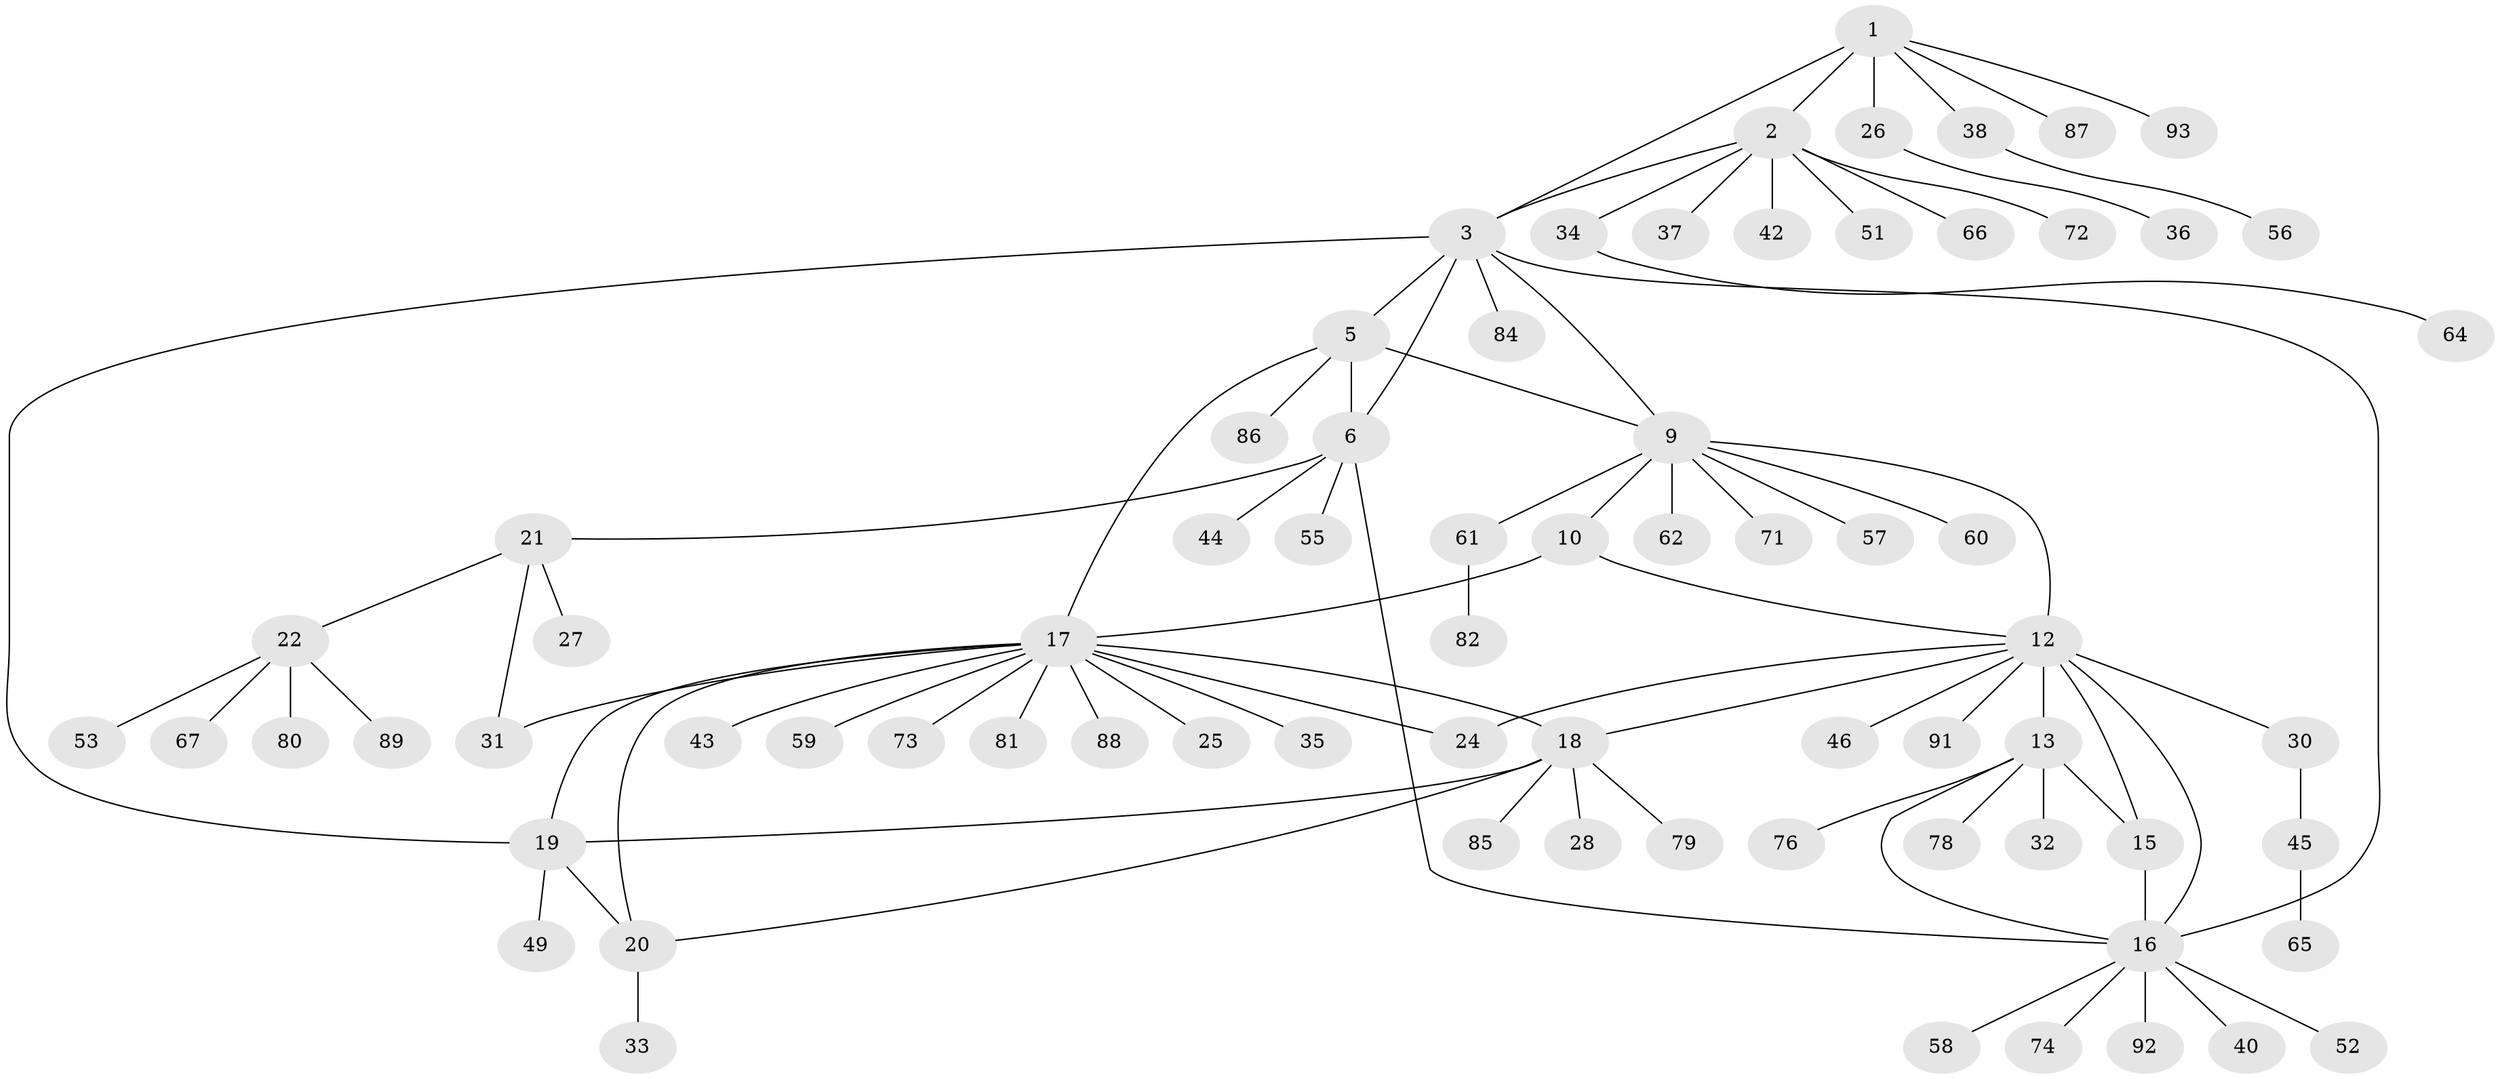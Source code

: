// Generated by graph-tools (version 1.1) at 2025/52/02/27/25 19:52:21]
// undirected, 72 vertices, 88 edges
graph export_dot {
graph [start="1"]
  node [color=gray90,style=filled];
  1 [super="+29"];
  2 [super="+4"];
  3 [super="+7"];
  5;
  6 [super="+8"];
  9 [super="+11"];
  10 [super="+77"];
  12 [super="+14"];
  13 [super="+50"];
  15 [super="+68"];
  16 [super="+23"];
  17 [super="+39"];
  18 [super="+94"];
  19 [super="+41"];
  20;
  21 [super="+83"];
  22 [super="+47"];
  24;
  25;
  26;
  27 [super="+69"];
  28;
  30;
  31;
  32;
  33;
  34 [super="+75"];
  35;
  36 [super="+63"];
  37;
  38 [super="+54"];
  40;
  42;
  43;
  44;
  45 [super="+48"];
  46;
  49;
  51;
  52 [super="+70"];
  53;
  55;
  56;
  57;
  58;
  59;
  60;
  61 [super="+90"];
  62;
  64;
  65;
  66;
  67;
  71;
  72;
  73;
  74;
  76;
  78;
  79;
  80;
  81;
  82;
  84;
  85;
  86;
  87;
  88;
  89;
  91;
  92;
  93;
  1 -- 2 [weight=2];
  1 -- 3;
  1 -- 26;
  1 -- 38;
  1 -- 87;
  1 -- 93;
  2 -- 3 [weight=2];
  2 -- 34;
  2 -- 37;
  2 -- 51;
  2 -- 66;
  2 -- 72;
  2 -- 42;
  3 -- 16;
  3 -- 19;
  3 -- 84;
  3 -- 5;
  3 -- 6 [weight=2];
  3 -- 9;
  5 -- 6 [weight=2];
  5 -- 9;
  5 -- 17;
  5 -- 86;
  6 -- 16;
  6 -- 44;
  6 -- 21;
  6 -- 55;
  9 -- 10 [weight=2];
  9 -- 12 [weight=2];
  9 -- 57;
  9 -- 60;
  9 -- 71;
  9 -- 61;
  9 -- 62;
  10 -- 12;
  10 -- 17;
  12 -- 13;
  12 -- 46;
  12 -- 15;
  12 -- 16;
  12 -- 18;
  12 -- 24;
  12 -- 91;
  12 -- 30;
  13 -- 15;
  13 -- 16;
  13 -- 32;
  13 -- 76;
  13 -- 78;
  15 -- 16;
  16 -- 40;
  16 -- 52;
  16 -- 58;
  16 -- 74;
  16 -- 92;
  17 -- 18;
  17 -- 19;
  17 -- 20;
  17 -- 24;
  17 -- 25;
  17 -- 31;
  17 -- 35;
  17 -- 73;
  17 -- 88;
  17 -- 81;
  17 -- 59;
  17 -- 43;
  18 -- 19;
  18 -- 20;
  18 -- 28;
  18 -- 79;
  18 -- 85;
  19 -- 20;
  19 -- 49;
  20 -- 33;
  21 -- 22;
  21 -- 27;
  21 -- 31;
  22 -- 53;
  22 -- 67;
  22 -- 89;
  22 -- 80;
  26 -- 36;
  30 -- 45;
  34 -- 64;
  38 -- 56;
  45 -- 65;
  61 -- 82;
}
